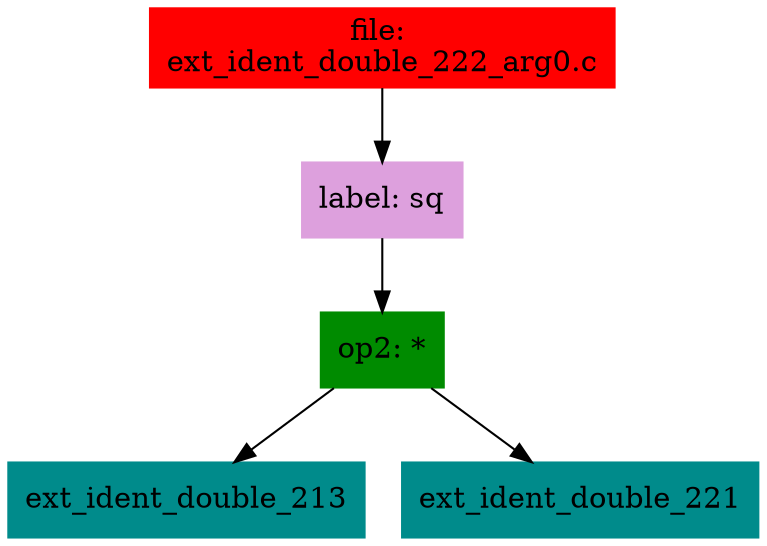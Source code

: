 digraph G {
node [shape=box]

0 [label="file: 
ext_ident_double_222_arg0.c",color=red, style=filled]
1 [label="label: sq",color=plum, style=filled]
0 -> 1
2 [label="op2: *",color=green4, style=filled]
1 -> 2
3 [label="ext_ident_double_213",color=cyan4, style=filled]
2 -> 3
293 [label="ext_ident_double_221",color=cyan4, style=filled]
2 -> 293


}

